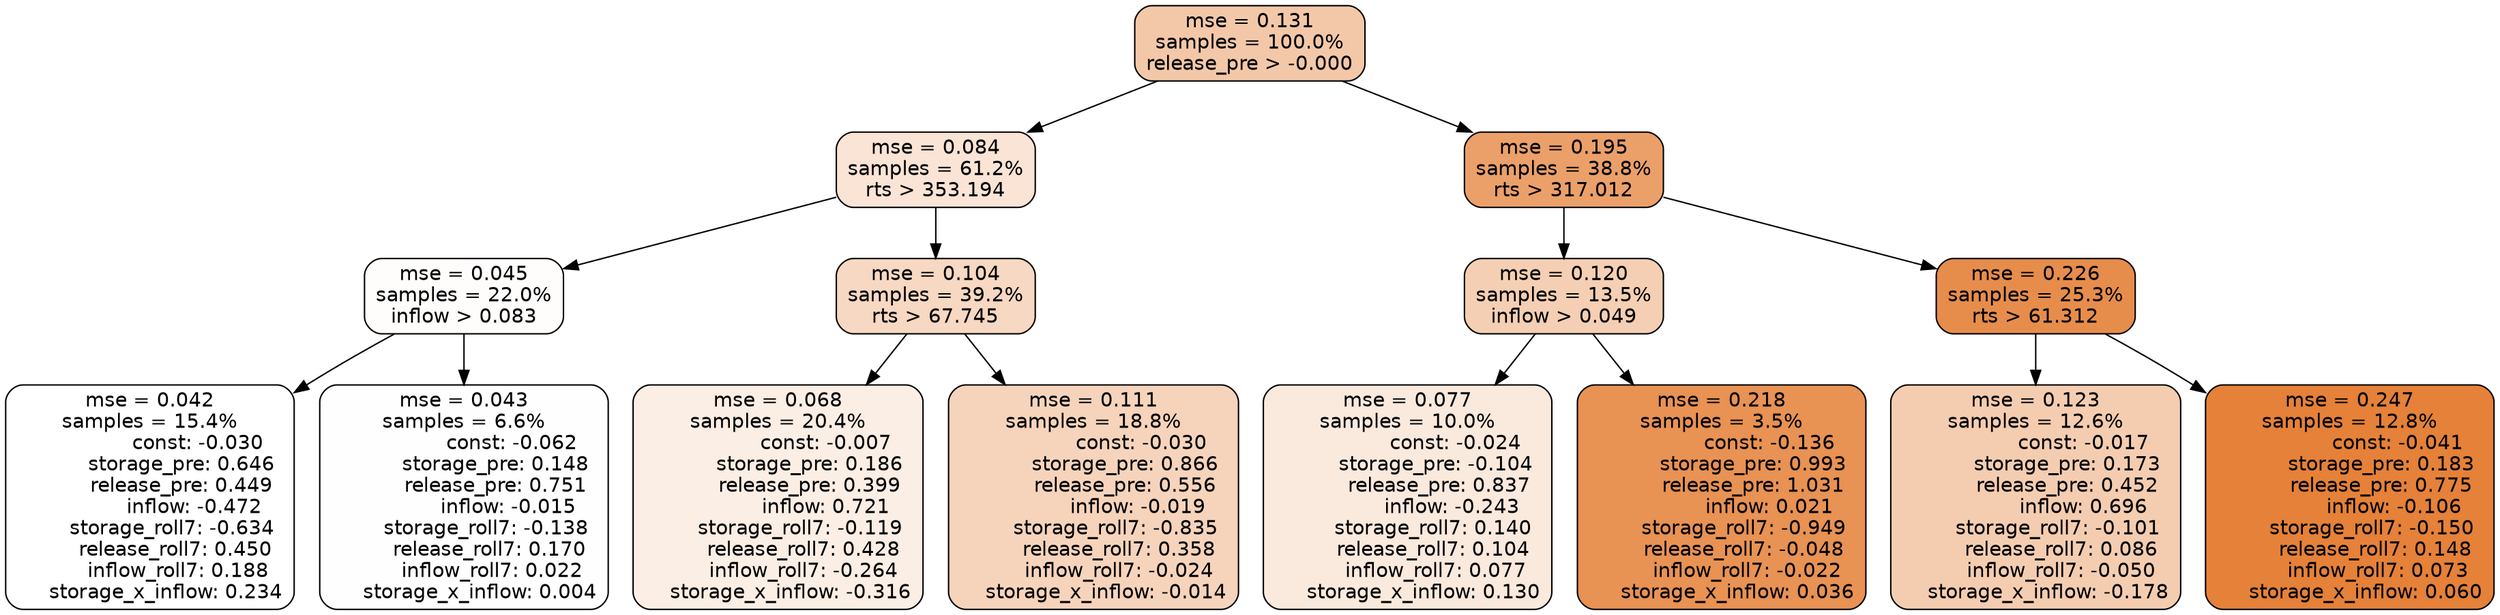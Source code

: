 digraph tree {
node [shape=rectangle, style="filled, rounded", color="black", fontname=helvetica] ;
edge [fontname=helvetica] ;
	"0" [label="mse = 0.131
samples = 100.0%
release_pre > -0.000", fillcolor="#f3c8a9"]
	"1" [label="mse = 0.084
samples = 61.2%
rts > 353.194", fillcolor="#f9e4d5"]
	"8" [label="mse = 0.195
samples = 38.8%
rts > 317.012", fillcolor="#eba06a"]
	"5" [label="mse = 0.045
samples = 22.0%
inflow > 0.083", fillcolor="#fefdfc"]
	"2" [label="mse = 0.104
samples = 39.2%
rts > 67.745", fillcolor="#f7d8c2"]
	"12" [label="mse = 0.120
samples = 13.5%
inflow > 0.049", fillcolor="#f5cfb3"]
	"9" [label="mse = 0.226
samples = 25.3%
rts > 61.312", fillcolor="#e78d4c"]
	"6" [label="mse = 0.042
samples = 15.4%
               const: -0.030
          storage_pre: 0.646
          release_pre: 0.449
              inflow: -0.472
       storage_roll7: -0.634
        release_roll7: 0.450
         inflow_roll7: 0.188
     storage_x_inflow: 0.234", fillcolor="#ffffff"]
	"7" [label="mse = 0.043
samples = 6.6%
               const: -0.062
          storage_pre: 0.148
          release_pre: 0.751
              inflow: -0.015
       storage_roll7: -0.138
        release_roll7: 0.170
         inflow_roll7: 0.022
     storage_x_inflow: 0.004", fillcolor="#fefefe"]
	"3" [label="mse = 0.068
samples = 20.4%
               const: -0.007
          storage_pre: 0.186
          release_pre: 0.399
               inflow: 0.721
       storage_roll7: -0.119
        release_roll7: 0.428
        inflow_roll7: -0.264
    storage_x_inflow: -0.316", fillcolor="#fbeee5"]
	"4" [label="mse = 0.111
samples = 18.8%
               const: -0.030
          storage_pre: 0.866
          release_pre: 0.556
              inflow: -0.019
       storage_roll7: -0.835
        release_roll7: 0.358
        inflow_roll7: -0.024
    storage_x_inflow: -0.014", fillcolor="#f6d4bc"]
	"13" [label="mse = 0.077
samples = 10.0%
               const: -0.024
         storage_pre: -0.104
          release_pre: 0.837
              inflow: -0.243
        storage_roll7: 0.140
        release_roll7: 0.104
         inflow_roll7: 0.077
     storage_x_inflow: 0.130", fillcolor="#fae9dd"]
	"14" [label="mse = 0.218
samples = 3.5%
               const: -0.136
          storage_pre: 0.993
          release_pre: 1.031
               inflow: 0.021
       storage_roll7: -0.949
       release_roll7: -0.048
        inflow_roll7: -0.022
     storage_x_inflow: 0.036", fillcolor="#e89254"]
	"10" [label="mse = 0.123
samples = 12.6%
               const: -0.017
          storage_pre: 0.173
          release_pre: 0.452
               inflow: 0.696
       storage_roll7: -0.101
        release_roll7: 0.086
        inflow_roll7: -0.050
    storage_x_inflow: -0.178", fillcolor="#f4cdb1"]
	"11" [label="mse = 0.247
samples = 12.8%
               const: -0.041
          storage_pre: 0.183
          release_pre: 0.775
              inflow: -0.106
       storage_roll7: -0.150
        release_roll7: 0.148
         inflow_roll7: 0.073
     storage_x_inflow: 0.060", fillcolor="#e58139"]

	"0" -> "1"
	"0" -> "8"
	"1" -> "2"
	"1" -> "5"
	"8" -> "9"
	"8" -> "12"
	"5" -> "6"
	"5" -> "7"
	"2" -> "3"
	"2" -> "4"
	"12" -> "13"
	"12" -> "14"
	"9" -> "10"
	"9" -> "11"
}